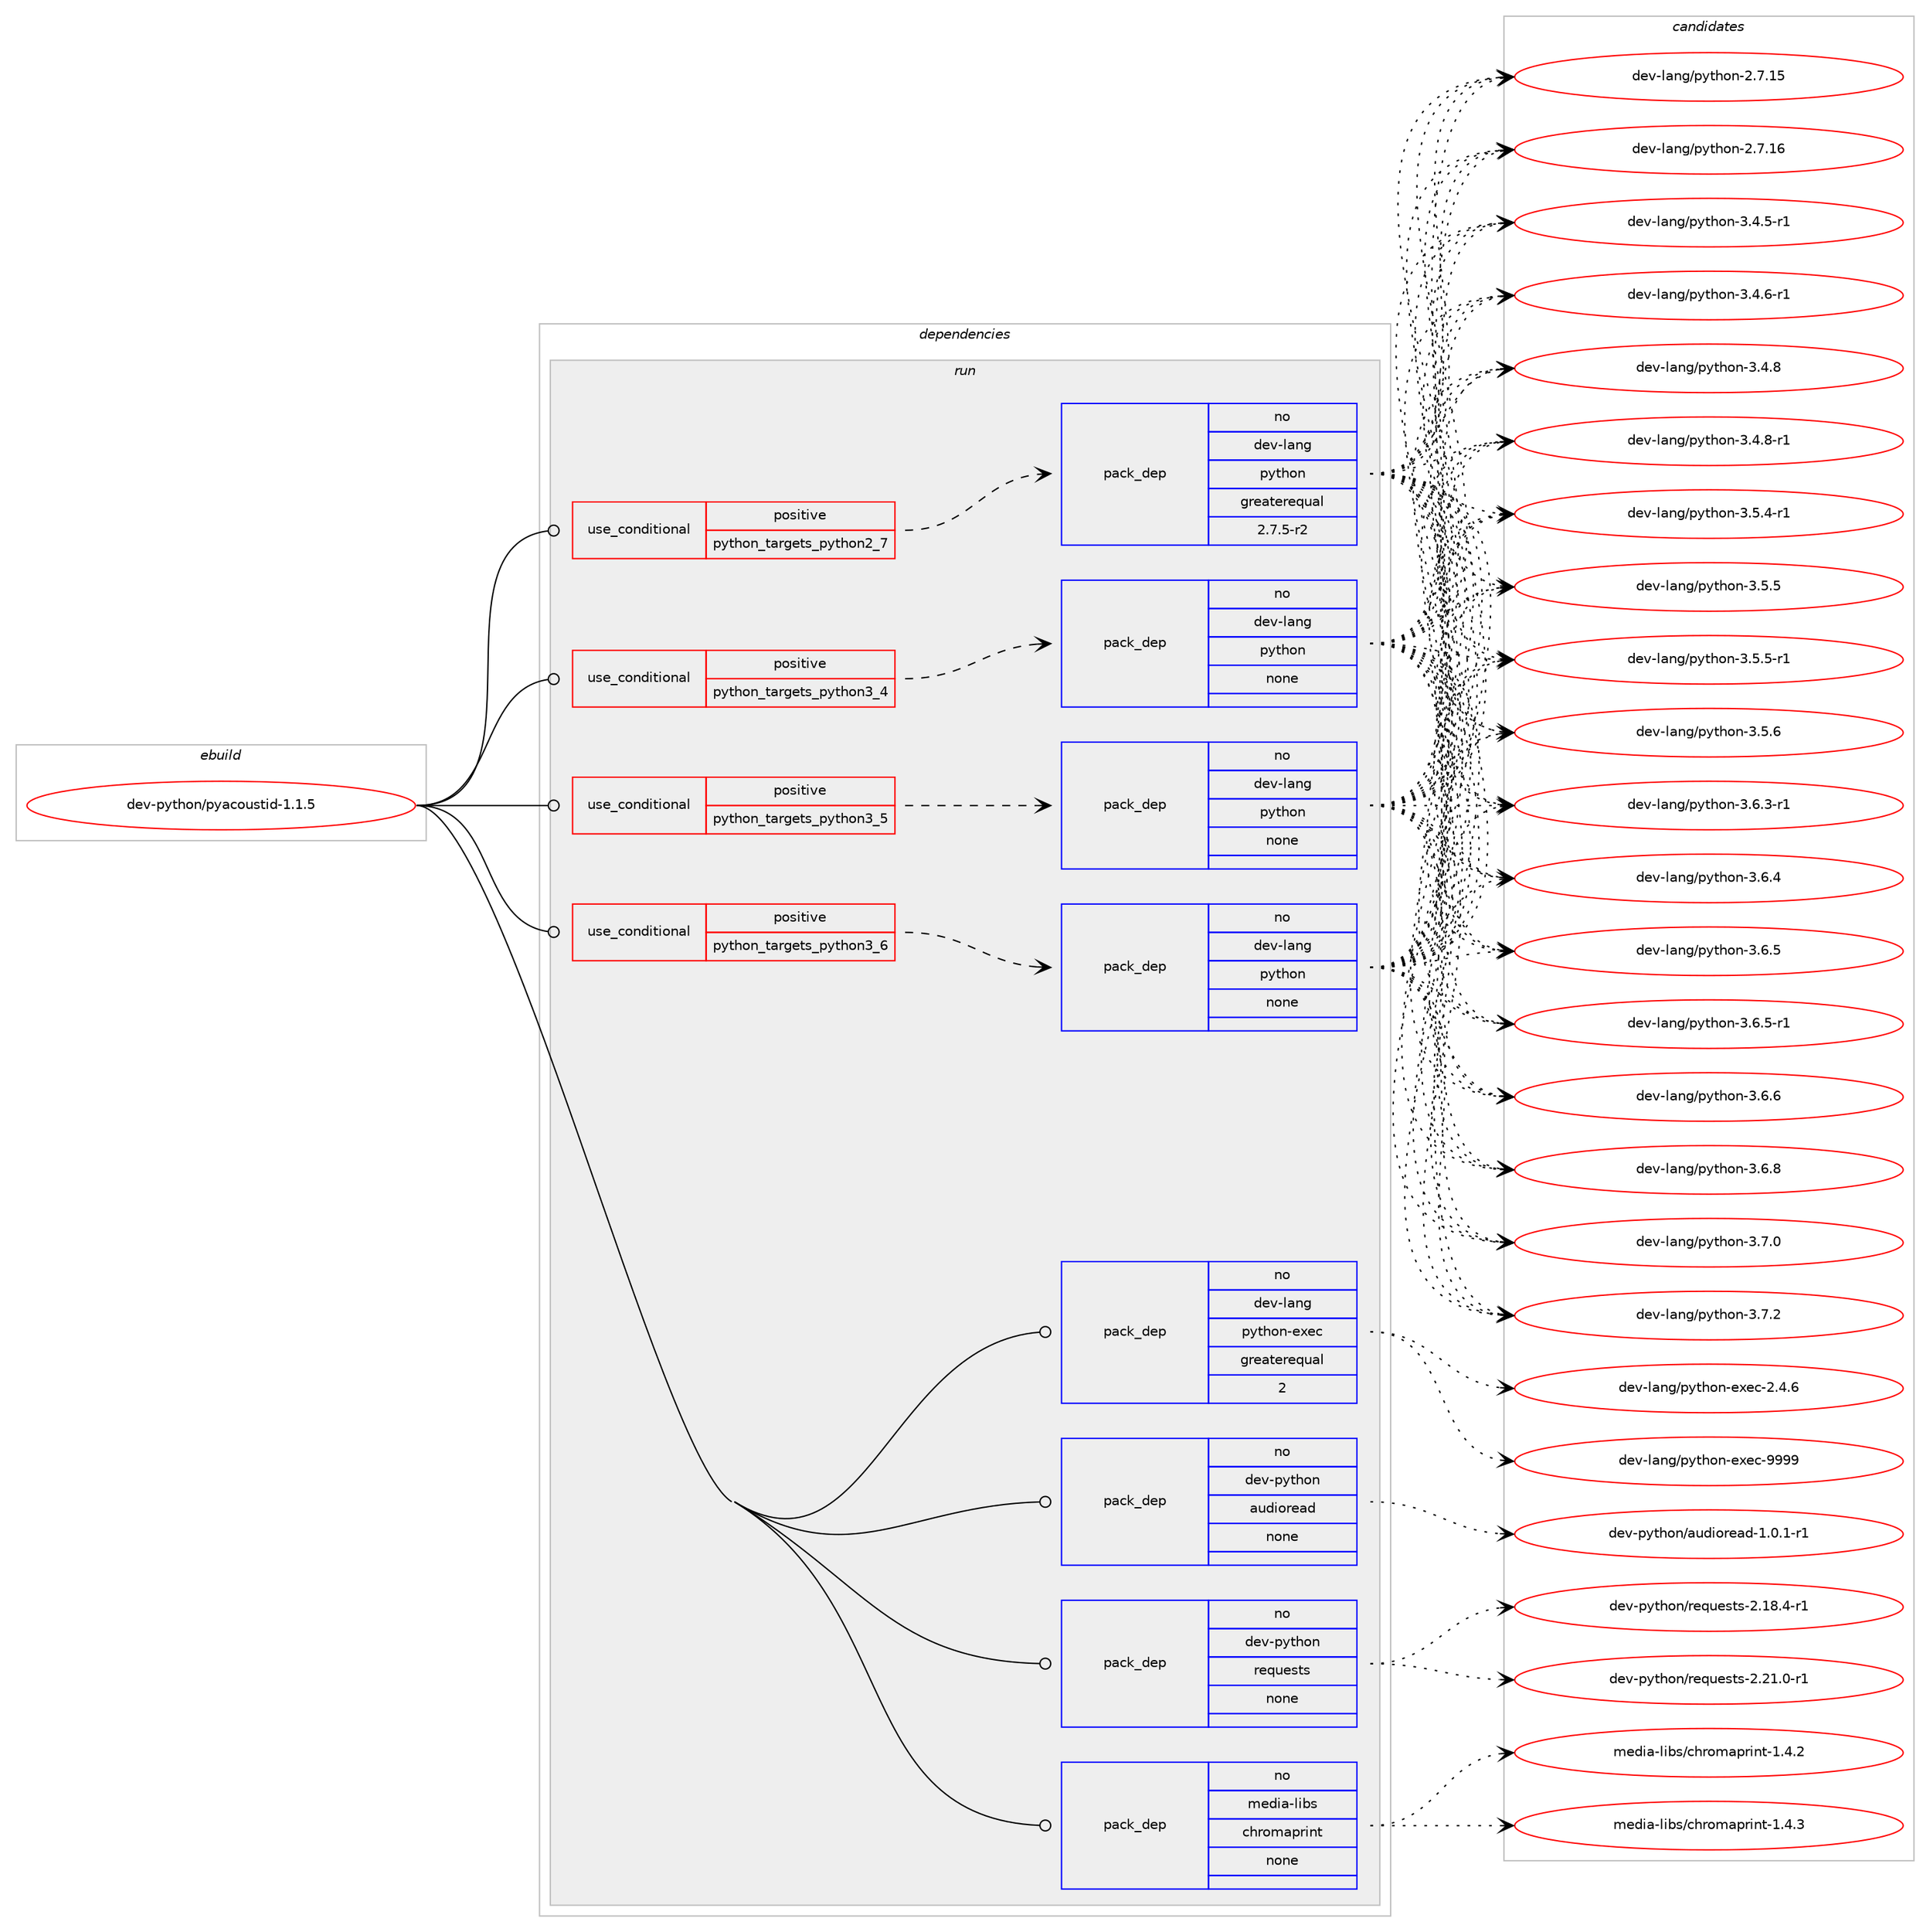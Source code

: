 digraph prolog {

# *************
# Graph options
# *************

newrank=true;
concentrate=true;
compound=true;
graph [rankdir=LR,fontname=Helvetica,fontsize=10,ranksep=1.5];#, ranksep=2.5, nodesep=0.2];
edge  [arrowhead=vee];
node  [fontname=Helvetica,fontsize=10];

# **********
# The ebuild
# **********

subgraph cluster_leftcol {
color=gray;
rank=same;
label=<<i>ebuild</i>>;
id [label="dev-python/pyacoustid-1.1.5", color=red, width=4, href="../dev-python/pyacoustid-1.1.5.svg"];
}

# ****************
# The dependencies
# ****************

subgraph cluster_midcol {
color=gray;
label=<<i>dependencies</i>>;
subgraph cluster_compile {
fillcolor="#eeeeee";
style=filled;
label=<<i>compile</i>>;
}
subgraph cluster_compileandrun {
fillcolor="#eeeeee";
style=filled;
label=<<i>compile and run</i>>;
}
subgraph cluster_run {
fillcolor="#eeeeee";
style=filled;
label=<<i>run</i>>;
subgraph cond380152 {
dependency1427445 [label=<<TABLE BORDER="0" CELLBORDER="1" CELLSPACING="0" CELLPADDING="4"><TR><TD ROWSPAN="3" CELLPADDING="10">use_conditional</TD></TR><TR><TD>positive</TD></TR><TR><TD>python_targets_python2_7</TD></TR></TABLE>>, shape=none, color=red];
subgraph pack1023979 {
dependency1427446 [label=<<TABLE BORDER="0" CELLBORDER="1" CELLSPACING="0" CELLPADDING="4" WIDTH="220"><TR><TD ROWSPAN="6" CELLPADDING="30">pack_dep</TD></TR><TR><TD WIDTH="110">no</TD></TR><TR><TD>dev-lang</TD></TR><TR><TD>python</TD></TR><TR><TD>greaterequal</TD></TR><TR><TD>2.7.5-r2</TD></TR></TABLE>>, shape=none, color=blue];
}
dependency1427445:e -> dependency1427446:w [weight=20,style="dashed",arrowhead="vee"];
}
id:e -> dependency1427445:w [weight=20,style="solid",arrowhead="odot"];
subgraph cond380153 {
dependency1427447 [label=<<TABLE BORDER="0" CELLBORDER="1" CELLSPACING="0" CELLPADDING="4"><TR><TD ROWSPAN="3" CELLPADDING="10">use_conditional</TD></TR><TR><TD>positive</TD></TR><TR><TD>python_targets_python3_4</TD></TR></TABLE>>, shape=none, color=red];
subgraph pack1023980 {
dependency1427448 [label=<<TABLE BORDER="0" CELLBORDER="1" CELLSPACING="0" CELLPADDING="4" WIDTH="220"><TR><TD ROWSPAN="6" CELLPADDING="30">pack_dep</TD></TR><TR><TD WIDTH="110">no</TD></TR><TR><TD>dev-lang</TD></TR><TR><TD>python</TD></TR><TR><TD>none</TD></TR><TR><TD></TD></TR></TABLE>>, shape=none, color=blue];
}
dependency1427447:e -> dependency1427448:w [weight=20,style="dashed",arrowhead="vee"];
}
id:e -> dependency1427447:w [weight=20,style="solid",arrowhead="odot"];
subgraph cond380154 {
dependency1427449 [label=<<TABLE BORDER="0" CELLBORDER="1" CELLSPACING="0" CELLPADDING="4"><TR><TD ROWSPAN="3" CELLPADDING="10">use_conditional</TD></TR><TR><TD>positive</TD></TR><TR><TD>python_targets_python3_5</TD></TR></TABLE>>, shape=none, color=red];
subgraph pack1023981 {
dependency1427450 [label=<<TABLE BORDER="0" CELLBORDER="1" CELLSPACING="0" CELLPADDING="4" WIDTH="220"><TR><TD ROWSPAN="6" CELLPADDING="30">pack_dep</TD></TR><TR><TD WIDTH="110">no</TD></TR><TR><TD>dev-lang</TD></TR><TR><TD>python</TD></TR><TR><TD>none</TD></TR><TR><TD></TD></TR></TABLE>>, shape=none, color=blue];
}
dependency1427449:e -> dependency1427450:w [weight=20,style="dashed",arrowhead="vee"];
}
id:e -> dependency1427449:w [weight=20,style="solid",arrowhead="odot"];
subgraph cond380155 {
dependency1427451 [label=<<TABLE BORDER="0" CELLBORDER="1" CELLSPACING="0" CELLPADDING="4"><TR><TD ROWSPAN="3" CELLPADDING="10">use_conditional</TD></TR><TR><TD>positive</TD></TR><TR><TD>python_targets_python3_6</TD></TR></TABLE>>, shape=none, color=red];
subgraph pack1023982 {
dependency1427452 [label=<<TABLE BORDER="0" CELLBORDER="1" CELLSPACING="0" CELLPADDING="4" WIDTH="220"><TR><TD ROWSPAN="6" CELLPADDING="30">pack_dep</TD></TR><TR><TD WIDTH="110">no</TD></TR><TR><TD>dev-lang</TD></TR><TR><TD>python</TD></TR><TR><TD>none</TD></TR><TR><TD></TD></TR></TABLE>>, shape=none, color=blue];
}
dependency1427451:e -> dependency1427452:w [weight=20,style="dashed",arrowhead="vee"];
}
id:e -> dependency1427451:w [weight=20,style="solid",arrowhead="odot"];
subgraph pack1023983 {
dependency1427453 [label=<<TABLE BORDER="0" CELLBORDER="1" CELLSPACING="0" CELLPADDING="4" WIDTH="220"><TR><TD ROWSPAN="6" CELLPADDING="30">pack_dep</TD></TR><TR><TD WIDTH="110">no</TD></TR><TR><TD>dev-lang</TD></TR><TR><TD>python-exec</TD></TR><TR><TD>greaterequal</TD></TR><TR><TD>2</TD></TR></TABLE>>, shape=none, color=blue];
}
id:e -> dependency1427453:w [weight=20,style="solid",arrowhead="odot"];
subgraph pack1023984 {
dependency1427454 [label=<<TABLE BORDER="0" CELLBORDER="1" CELLSPACING="0" CELLPADDING="4" WIDTH="220"><TR><TD ROWSPAN="6" CELLPADDING="30">pack_dep</TD></TR><TR><TD WIDTH="110">no</TD></TR><TR><TD>dev-python</TD></TR><TR><TD>audioread</TD></TR><TR><TD>none</TD></TR><TR><TD></TD></TR></TABLE>>, shape=none, color=blue];
}
id:e -> dependency1427454:w [weight=20,style="solid",arrowhead="odot"];
subgraph pack1023985 {
dependency1427455 [label=<<TABLE BORDER="0" CELLBORDER="1" CELLSPACING="0" CELLPADDING="4" WIDTH="220"><TR><TD ROWSPAN="6" CELLPADDING="30">pack_dep</TD></TR><TR><TD WIDTH="110">no</TD></TR><TR><TD>dev-python</TD></TR><TR><TD>requests</TD></TR><TR><TD>none</TD></TR><TR><TD></TD></TR></TABLE>>, shape=none, color=blue];
}
id:e -> dependency1427455:w [weight=20,style="solid",arrowhead="odot"];
subgraph pack1023986 {
dependency1427456 [label=<<TABLE BORDER="0" CELLBORDER="1" CELLSPACING="0" CELLPADDING="4" WIDTH="220"><TR><TD ROWSPAN="6" CELLPADDING="30">pack_dep</TD></TR><TR><TD WIDTH="110">no</TD></TR><TR><TD>media-libs</TD></TR><TR><TD>chromaprint</TD></TR><TR><TD>none</TD></TR><TR><TD></TD></TR></TABLE>>, shape=none, color=blue];
}
id:e -> dependency1427456:w [weight=20,style="solid",arrowhead="odot"];
}
}

# **************
# The candidates
# **************

subgraph cluster_choices {
rank=same;
color=gray;
label=<<i>candidates</i>>;

subgraph choice1023979 {
color=black;
nodesep=1;
choice10010111845108971101034711212111610411111045504655464953 [label="dev-lang/python-2.7.15", color=red, width=4,href="../dev-lang/python-2.7.15.svg"];
choice10010111845108971101034711212111610411111045504655464954 [label="dev-lang/python-2.7.16", color=red, width=4,href="../dev-lang/python-2.7.16.svg"];
choice1001011184510897110103471121211161041111104551465246534511449 [label="dev-lang/python-3.4.5-r1", color=red, width=4,href="../dev-lang/python-3.4.5-r1.svg"];
choice1001011184510897110103471121211161041111104551465246544511449 [label="dev-lang/python-3.4.6-r1", color=red, width=4,href="../dev-lang/python-3.4.6-r1.svg"];
choice100101118451089711010347112121116104111110455146524656 [label="dev-lang/python-3.4.8", color=red, width=4,href="../dev-lang/python-3.4.8.svg"];
choice1001011184510897110103471121211161041111104551465246564511449 [label="dev-lang/python-3.4.8-r1", color=red, width=4,href="../dev-lang/python-3.4.8-r1.svg"];
choice1001011184510897110103471121211161041111104551465346524511449 [label="dev-lang/python-3.5.4-r1", color=red, width=4,href="../dev-lang/python-3.5.4-r1.svg"];
choice100101118451089711010347112121116104111110455146534653 [label="dev-lang/python-3.5.5", color=red, width=4,href="../dev-lang/python-3.5.5.svg"];
choice1001011184510897110103471121211161041111104551465346534511449 [label="dev-lang/python-3.5.5-r1", color=red, width=4,href="../dev-lang/python-3.5.5-r1.svg"];
choice100101118451089711010347112121116104111110455146534654 [label="dev-lang/python-3.5.6", color=red, width=4,href="../dev-lang/python-3.5.6.svg"];
choice1001011184510897110103471121211161041111104551465446514511449 [label="dev-lang/python-3.6.3-r1", color=red, width=4,href="../dev-lang/python-3.6.3-r1.svg"];
choice100101118451089711010347112121116104111110455146544652 [label="dev-lang/python-3.6.4", color=red, width=4,href="../dev-lang/python-3.6.4.svg"];
choice100101118451089711010347112121116104111110455146544653 [label="dev-lang/python-3.6.5", color=red, width=4,href="../dev-lang/python-3.6.5.svg"];
choice1001011184510897110103471121211161041111104551465446534511449 [label="dev-lang/python-3.6.5-r1", color=red, width=4,href="../dev-lang/python-3.6.5-r1.svg"];
choice100101118451089711010347112121116104111110455146544654 [label="dev-lang/python-3.6.6", color=red, width=4,href="../dev-lang/python-3.6.6.svg"];
choice100101118451089711010347112121116104111110455146544656 [label="dev-lang/python-3.6.8", color=red, width=4,href="../dev-lang/python-3.6.8.svg"];
choice100101118451089711010347112121116104111110455146554648 [label="dev-lang/python-3.7.0", color=red, width=4,href="../dev-lang/python-3.7.0.svg"];
choice100101118451089711010347112121116104111110455146554650 [label="dev-lang/python-3.7.2", color=red, width=4,href="../dev-lang/python-3.7.2.svg"];
dependency1427446:e -> choice10010111845108971101034711212111610411111045504655464953:w [style=dotted,weight="100"];
dependency1427446:e -> choice10010111845108971101034711212111610411111045504655464954:w [style=dotted,weight="100"];
dependency1427446:e -> choice1001011184510897110103471121211161041111104551465246534511449:w [style=dotted,weight="100"];
dependency1427446:e -> choice1001011184510897110103471121211161041111104551465246544511449:w [style=dotted,weight="100"];
dependency1427446:e -> choice100101118451089711010347112121116104111110455146524656:w [style=dotted,weight="100"];
dependency1427446:e -> choice1001011184510897110103471121211161041111104551465246564511449:w [style=dotted,weight="100"];
dependency1427446:e -> choice1001011184510897110103471121211161041111104551465346524511449:w [style=dotted,weight="100"];
dependency1427446:e -> choice100101118451089711010347112121116104111110455146534653:w [style=dotted,weight="100"];
dependency1427446:e -> choice1001011184510897110103471121211161041111104551465346534511449:w [style=dotted,weight="100"];
dependency1427446:e -> choice100101118451089711010347112121116104111110455146534654:w [style=dotted,weight="100"];
dependency1427446:e -> choice1001011184510897110103471121211161041111104551465446514511449:w [style=dotted,weight="100"];
dependency1427446:e -> choice100101118451089711010347112121116104111110455146544652:w [style=dotted,weight="100"];
dependency1427446:e -> choice100101118451089711010347112121116104111110455146544653:w [style=dotted,weight="100"];
dependency1427446:e -> choice1001011184510897110103471121211161041111104551465446534511449:w [style=dotted,weight="100"];
dependency1427446:e -> choice100101118451089711010347112121116104111110455146544654:w [style=dotted,weight="100"];
dependency1427446:e -> choice100101118451089711010347112121116104111110455146544656:w [style=dotted,weight="100"];
dependency1427446:e -> choice100101118451089711010347112121116104111110455146554648:w [style=dotted,weight="100"];
dependency1427446:e -> choice100101118451089711010347112121116104111110455146554650:w [style=dotted,weight="100"];
}
subgraph choice1023980 {
color=black;
nodesep=1;
choice10010111845108971101034711212111610411111045504655464953 [label="dev-lang/python-2.7.15", color=red, width=4,href="../dev-lang/python-2.7.15.svg"];
choice10010111845108971101034711212111610411111045504655464954 [label="dev-lang/python-2.7.16", color=red, width=4,href="../dev-lang/python-2.7.16.svg"];
choice1001011184510897110103471121211161041111104551465246534511449 [label="dev-lang/python-3.4.5-r1", color=red, width=4,href="../dev-lang/python-3.4.5-r1.svg"];
choice1001011184510897110103471121211161041111104551465246544511449 [label="dev-lang/python-3.4.6-r1", color=red, width=4,href="../dev-lang/python-3.4.6-r1.svg"];
choice100101118451089711010347112121116104111110455146524656 [label="dev-lang/python-3.4.8", color=red, width=4,href="../dev-lang/python-3.4.8.svg"];
choice1001011184510897110103471121211161041111104551465246564511449 [label="dev-lang/python-3.4.8-r1", color=red, width=4,href="../dev-lang/python-3.4.8-r1.svg"];
choice1001011184510897110103471121211161041111104551465346524511449 [label="dev-lang/python-3.5.4-r1", color=red, width=4,href="../dev-lang/python-3.5.4-r1.svg"];
choice100101118451089711010347112121116104111110455146534653 [label="dev-lang/python-3.5.5", color=red, width=4,href="../dev-lang/python-3.5.5.svg"];
choice1001011184510897110103471121211161041111104551465346534511449 [label="dev-lang/python-3.5.5-r1", color=red, width=4,href="../dev-lang/python-3.5.5-r1.svg"];
choice100101118451089711010347112121116104111110455146534654 [label="dev-lang/python-3.5.6", color=red, width=4,href="../dev-lang/python-3.5.6.svg"];
choice1001011184510897110103471121211161041111104551465446514511449 [label="dev-lang/python-3.6.3-r1", color=red, width=4,href="../dev-lang/python-3.6.3-r1.svg"];
choice100101118451089711010347112121116104111110455146544652 [label="dev-lang/python-3.6.4", color=red, width=4,href="../dev-lang/python-3.6.4.svg"];
choice100101118451089711010347112121116104111110455146544653 [label="dev-lang/python-3.6.5", color=red, width=4,href="../dev-lang/python-3.6.5.svg"];
choice1001011184510897110103471121211161041111104551465446534511449 [label="dev-lang/python-3.6.5-r1", color=red, width=4,href="../dev-lang/python-3.6.5-r1.svg"];
choice100101118451089711010347112121116104111110455146544654 [label="dev-lang/python-3.6.6", color=red, width=4,href="../dev-lang/python-3.6.6.svg"];
choice100101118451089711010347112121116104111110455146544656 [label="dev-lang/python-3.6.8", color=red, width=4,href="../dev-lang/python-3.6.8.svg"];
choice100101118451089711010347112121116104111110455146554648 [label="dev-lang/python-3.7.0", color=red, width=4,href="../dev-lang/python-3.7.0.svg"];
choice100101118451089711010347112121116104111110455146554650 [label="dev-lang/python-3.7.2", color=red, width=4,href="../dev-lang/python-3.7.2.svg"];
dependency1427448:e -> choice10010111845108971101034711212111610411111045504655464953:w [style=dotted,weight="100"];
dependency1427448:e -> choice10010111845108971101034711212111610411111045504655464954:w [style=dotted,weight="100"];
dependency1427448:e -> choice1001011184510897110103471121211161041111104551465246534511449:w [style=dotted,weight="100"];
dependency1427448:e -> choice1001011184510897110103471121211161041111104551465246544511449:w [style=dotted,weight="100"];
dependency1427448:e -> choice100101118451089711010347112121116104111110455146524656:w [style=dotted,weight="100"];
dependency1427448:e -> choice1001011184510897110103471121211161041111104551465246564511449:w [style=dotted,weight="100"];
dependency1427448:e -> choice1001011184510897110103471121211161041111104551465346524511449:w [style=dotted,weight="100"];
dependency1427448:e -> choice100101118451089711010347112121116104111110455146534653:w [style=dotted,weight="100"];
dependency1427448:e -> choice1001011184510897110103471121211161041111104551465346534511449:w [style=dotted,weight="100"];
dependency1427448:e -> choice100101118451089711010347112121116104111110455146534654:w [style=dotted,weight="100"];
dependency1427448:e -> choice1001011184510897110103471121211161041111104551465446514511449:w [style=dotted,weight="100"];
dependency1427448:e -> choice100101118451089711010347112121116104111110455146544652:w [style=dotted,weight="100"];
dependency1427448:e -> choice100101118451089711010347112121116104111110455146544653:w [style=dotted,weight="100"];
dependency1427448:e -> choice1001011184510897110103471121211161041111104551465446534511449:w [style=dotted,weight="100"];
dependency1427448:e -> choice100101118451089711010347112121116104111110455146544654:w [style=dotted,weight="100"];
dependency1427448:e -> choice100101118451089711010347112121116104111110455146544656:w [style=dotted,weight="100"];
dependency1427448:e -> choice100101118451089711010347112121116104111110455146554648:w [style=dotted,weight="100"];
dependency1427448:e -> choice100101118451089711010347112121116104111110455146554650:w [style=dotted,weight="100"];
}
subgraph choice1023981 {
color=black;
nodesep=1;
choice10010111845108971101034711212111610411111045504655464953 [label="dev-lang/python-2.7.15", color=red, width=4,href="../dev-lang/python-2.7.15.svg"];
choice10010111845108971101034711212111610411111045504655464954 [label="dev-lang/python-2.7.16", color=red, width=4,href="../dev-lang/python-2.7.16.svg"];
choice1001011184510897110103471121211161041111104551465246534511449 [label="dev-lang/python-3.4.5-r1", color=red, width=4,href="../dev-lang/python-3.4.5-r1.svg"];
choice1001011184510897110103471121211161041111104551465246544511449 [label="dev-lang/python-3.4.6-r1", color=red, width=4,href="../dev-lang/python-3.4.6-r1.svg"];
choice100101118451089711010347112121116104111110455146524656 [label="dev-lang/python-3.4.8", color=red, width=4,href="../dev-lang/python-3.4.8.svg"];
choice1001011184510897110103471121211161041111104551465246564511449 [label="dev-lang/python-3.4.8-r1", color=red, width=4,href="../dev-lang/python-3.4.8-r1.svg"];
choice1001011184510897110103471121211161041111104551465346524511449 [label="dev-lang/python-3.5.4-r1", color=red, width=4,href="../dev-lang/python-3.5.4-r1.svg"];
choice100101118451089711010347112121116104111110455146534653 [label="dev-lang/python-3.5.5", color=red, width=4,href="../dev-lang/python-3.5.5.svg"];
choice1001011184510897110103471121211161041111104551465346534511449 [label="dev-lang/python-3.5.5-r1", color=red, width=4,href="../dev-lang/python-3.5.5-r1.svg"];
choice100101118451089711010347112121116104111110455146534654 [label="dev-lang/python-3.5.6", color=red, width=4,href="../dev-lang/python-3.5.6.svg"];
choice1001011184510897110103471121211161041111104551465446514511449 [label="dev-lang/python-3.6.3-r1", color=red, width=4,href="../dev-lang/python-3.6.3-r1.svg"];
choice100101118451089711010347112121116104111110455146544652 [label="dev-lang/python-3.6.4", color=red, width=4,href="../dev-lang/python-3.6.4.svg"];
choice100101118451089711010347112121116104111110455146544653 [label="dev-lang/python-3.6.5", color=red, width=4,href="../dev-lang/python-3.6.5.svg"];
choice1001011184510897110103471121211161041111104551465446534511449 [label="dev-lang/python-3.6.5-r1", color=red, width=4,href="../dev-lang/python-3.6.5-r1.svg"];
choice100101118451089711010347112121116104111110455146544654 [label="dev-lang/python-3.6.6", color=red, width=4,href="../dev-lang/python-3.6.6.svg"];
choice100101118451089711010347112121116104111110455146544656 [label="dev-lang/python-3.6.8", color=red, width=4,href="../dev-lang/python-3.6.8.svg"];
choice100101118451089711010347112121116104111110455146554648 [label="dev-lang/python-3.7.0", color=red, width=4,href="../dev-lang/python-3.7.0.svg"];
choice100101118451089711010347112121116104111110455146554650 [label="dev-lang/python-3.7.2", color=red, width=4,href="../dev-lang/python-3.7.2.svg"];
dependency1427450:e -> choice10010111845108971101034711212111610411111045504655464953:w [style=dotted,weight="100"];
dependency1427450:e -> choice10010111845108971101034711212111610411111045504655464954:w [style=dotted,weight="100"];
dependency1427450:e -> choice1001011184510897110103471121211161041111104551465246534511449:w [style=dotted,weight="100"];
dependency1427450:e -> choice1001011184510897110103471121211161041111104551465246544511449:w [style=dotted,weight="100"];
dependency1427450:e -> choice100101118451089711010347112121116104111110455146524656:w [style=dotted,weight="100"];
dependency1427450:e -> choice1001011184510897110103471121211161041111104551465246564511449:w [style=dotted,weight="100"];
dependency1427450:e -> choice1001011184510897110103471121211161041111104551465346524511449:w [style=dotted,weight="100"];
dependency1427450:e -> choice100101118451089711010347112121116104111110455146534653:w [style=dotted,weight="100"];
dependency1427450:e -> choice1001011184510897110103471121211161041111104551465346534511449:w [style=dotted,weight="100"];
dependency1427450:e -> choice100101118451089711010347112121116104111110455146534654:w [style=dotted,weight="100"];
dependency1427450:e -> choice1001011184510897110103471121211161041111104551465446514511449:w [style=dotted,weight="100"];
dependency1427450:e -> choice100101118451089711010347112121116104111110455146544652:w [style=dotted,weight="100"];
dependency1427450:e -> choice100101118451089711010347112121116104111110455146544653:w [style=dotted,weight="100"];
dependency1427450:e -> choice1001011184510897110103471121211161041111104551465446534511449:w [style=dotted,weight="100"];
dependency1427450:e -> choice100101118451089711010347112121116104111110455146544654:w [style=dotted,weight="100"];
dependency1427450:e -> choice100101118451089711010347112121116104111110455146544656:w [style=dotted,weight="100"];
dependency1427450:e -> choice100101118451089711010347112121116104111110455146554648:w [style=dotted,weight="100"];
dependency1427450:e -> choice100101118451089711010347112121116104111110455146554650:w [style=dotted,weight="100"];
}
subgraph choice1023982 {
color=black;
nodesep=1;
choice10010111845108971101034711212111610411111045504655464953 [label="dev-lang/python-2.7.15", color=red, width=4,href="../dev-lang/python-2.7.15.svg"];
choice10010111845108971101034711212111610411111045504655464954 [label="dev-lang/python-2.7.16", color=red, width=4,href="../dev-lang/python-2.7.16.svg"];
choice1001011184510897110103471121211161041111104551465246534511449 [label="dev-lang/python-3.4.5-r1", color=red, width=4,href="../dev-lang/python-3.4.5-r1.svg"];
choice1001011184510897110103471121211161041111104551465246544511449 [label="dev-lang/python-3.4.6-r1", color=red, width=4,href="../dev-lang/python-3.4.6-r1.svg"];
choice100101118451089711010347112121116104111110455146524656 [label="dev-lang/python-3.4.8", color=red, width=4,href="../dev-lang/python-3.4.8.svg"];
choice1001011184510897110103471121211161041111104551465246564511449 [label="dev-lang/python-3.4.8-r1", color=red, width=4,href="../dev-lang/python-3.4.8-r1.svg"];
choice1001011184510897110103471121211161041111104551465346524511449 [label="dev-lang/python-3.5.4-r1", color=red, width=4,href="../dev-lang/python-3.5.4-r1.svg"];
choice100101118451089711010347112121116104111110455146534653 [label="dev-lang/python-3.5.5", color=red, width=4,href="../dev-lang/python-3.5.5.svg"];
choice1001011184510897110103471121211161041111104551465346534511449 [label="dev-lang/python-3.5.5-r1", color=red, width=4,href="../dev-lang/python-3.5.5-r1.svg"];
choice100101118451089711010347112121116104111110455146534654 [label="dev-lang/python-3.5.6", color=red, width=4,href="../dev-lang/python-3.5.6.svg"];
choice1001011184510897110103471121211161041111104551465446514511449 [label="dev-lang/python-3.6.3-r1", color=red, width=4,href="../dev-lang/python-3.6.3-r1.svg"];
choice100101118451089711010347112121116104111110455146544652 [label="dev-lang/python-3.6.4", color=red, width=4,href="../dev-lang/python-3.6.4.svg"];
choice100101118451089711010347112121116104111110455146544653 [label="dev-lang/python-3.6.5", color=red, width=4,href="../dev-lang/python-3.6.5.svg"];
choice1001011184510897110103471121211161041111104551465446534511449 [label="dev-lang/python-3.6.5-r1", color=red, width=4,href="../dev-lang/python-3.6.5-r1.svg"];
choice100101118451089711010347112121116104111110455146544654 [label="dev-lang/python-3.6.6", color=red, width=4,href="../dev-lang/python-3.6.6.svg"];
choice100101118451089711010347112121116104111110455146544656 [label="dev-lang/python-3.6.8", color=red, width=4,href="../dev-lang/python-3.6.8.svg"];
choice100101118451089711010347112121116104111110455146554648 [label="dev-lang/python-3.7.0", color=red, width=4,href="../dev-lang/python-3.7.0.svg"];
choice100101118451089711010347112121116104111110455146554650 [label="dev-lang/python-3.7.2", color=red, width=4,href="../dev-lang/python-3.7.2.svg"];
dependency1427452:e -> choice10010111845108971101034711212111610411111045504655464953:w [style=dotted,weight="100"];
dependency1427452:e -> choice10010111845108971101034711212111610411111045504655464954:w [style=dotted,weight="100"];
dependency1427452:e -> choice1001011184510897110103471121211161041111104551465246534511449:w [style=dotted,weight="100"];
dependency1427452:e -> choice1001011184510897110103471121211161041111104551465246544511449:w [style=dotted,weight="100"];
dependency1427452:e -> choice100101118451089711010347112121116104111110455146524656:w [style=dotted,weight="100"];
dependency1427452:e -> choice1001011184510897110103471121211161041111104551465246564511449:w [style=dotted,weight="100"];
dependency1427452:e -> choice1001011184510897110103471121211161041111104551465346524511449:w [style=dotted,weight="100"];
dependency1427452:e -> choice100101118451089711010347112121116104111110455146534653:w [style=dotted,weight="100"];
dependency1427452:e -> choice1001011184510897110103471121211161041111104551465346534511449:w [style=dotted,weight="100"];
dependency1427452:e -> choice100101118451089711010347112121116104111110455146534654:w [style=dotted,weight="100"];
dependency1427452:e -> choice1001011184510897110103471121211161041111104551465446514511449:w [style=dotted,weight="100"];
dependency1427452:e -> choice100101118451089711010347112121116104111110455146544652:w [style=dotted,weight="100"];
dependency1427452:e -> choice100101118451089711010347112121116104111110455146544653:w [style=dotted,weight="100"];
dependency1427452:e -> choice1001011184510897110103471121211161041111104551465446534511449:w [style=dotted,weight="100"];
dependency1427452:e -> choice100101118451089711010347112121116104111110455146544654:w [style=dotted,weight="100"];
dependency1427452:e -> choice100101118451089711010347112121116104111110455146544656:w [style=dotted,weight="100"];
dependency1427452:e -> choice100101118451089711010347112121116104111110455146554648:w [style=dotted,weight="100"];
dependency1427452:e -> choice100101118451089711010347112121116104111110455146554650:w [style=dotted,weight="100"];
}
subgraph choice1023983 {
color=black;
nodesep=1;
choice1001011184510897110103471121211161041111104510112010199455046524654 [label="dev-lang/python-exec-2.4.6", color=red, width=4,href="../dev-lang/python-exec-2.4.6.svg"];
choice10010111845108971101034711212111610411111045101120101994557575757 [label="dev-lang/python-exec-9999", color=red, width=4,href="../dev-lang/python-exec-9999.svg"];
dependency1427453:e -> choice1001011184510897110103471121211161041111104510112010199455046524654:w [style=dotted,weight="100"];
dependency1427453:e -> choice10010111845108971101034711212111610411111045101120101994557575757:w [style=dotted,weight="100"];
}
subgraph choice1023984 {
color=black;
nodesep=1;
choice100101118451121211161041111104797117100105111114101971004549464846494511449 [label="dev-python/audioread-1.0.1-r1", color=red, width=4,href="../dev-python/audioread-1.0.1-r1.svg"];
dependency1427454:e -> choice100101118451121211161041111104797117100105111114101971004549464846494511449:w [style=dotted,weight="100"];
}
subgraph choice1023985 {
color=black;
nodesep=1;
choice1001011184511212111610411111047114101113117101115116115455046495646524511449 [label="dev-python/requests-2.18.4-r1", color=red, width=4,href="../dev-python/requests-2.18.4-r1.svg"];
choice1001011184511212111610411111047114101113117101115116115455046504946484511449 [label="dev-python/requests-2.21.0-r1", color=red, width=4,href="../dev-python/requests-2.21.0-r1.svg"];
dependency1427455:e -> choice1001011184511212111610411111047114101113117101115116115455046495646524511449:w [style=dotted,weight="100"];
dependency1427455:e -> choice1001011184511212111610411111047114101113117101115116115455046504946484511449:w [style=dotted,weight="100"];
}
subgraph choice1023986 {
color=black;
nodesep=1;
choice109101100105974510810598115479910411411110997112114105110116454946524650 [label="media-libs/chromaprint-1.4.2", color=red, width=4,href="../media-libs/chromaprint-1.4.2.svg"];
choice109101100105974510810598115479910411411110997112114105110116454946524651 [label="media-libs/chromaprint-1.4.3", color=red, width=4,href="../media-libs/chromaprint-1.4.3.svg"];
dependency1427456:e -> choice109101100105974510810598115479910411411110997112114105110116454946524650:w [style=dotted,weight="100"];
dependency1427456:e -> choice109101100105974510810598115479910411411110997112114105110116454946524651:w [style=dotted,weight="100"];
}
}

}
